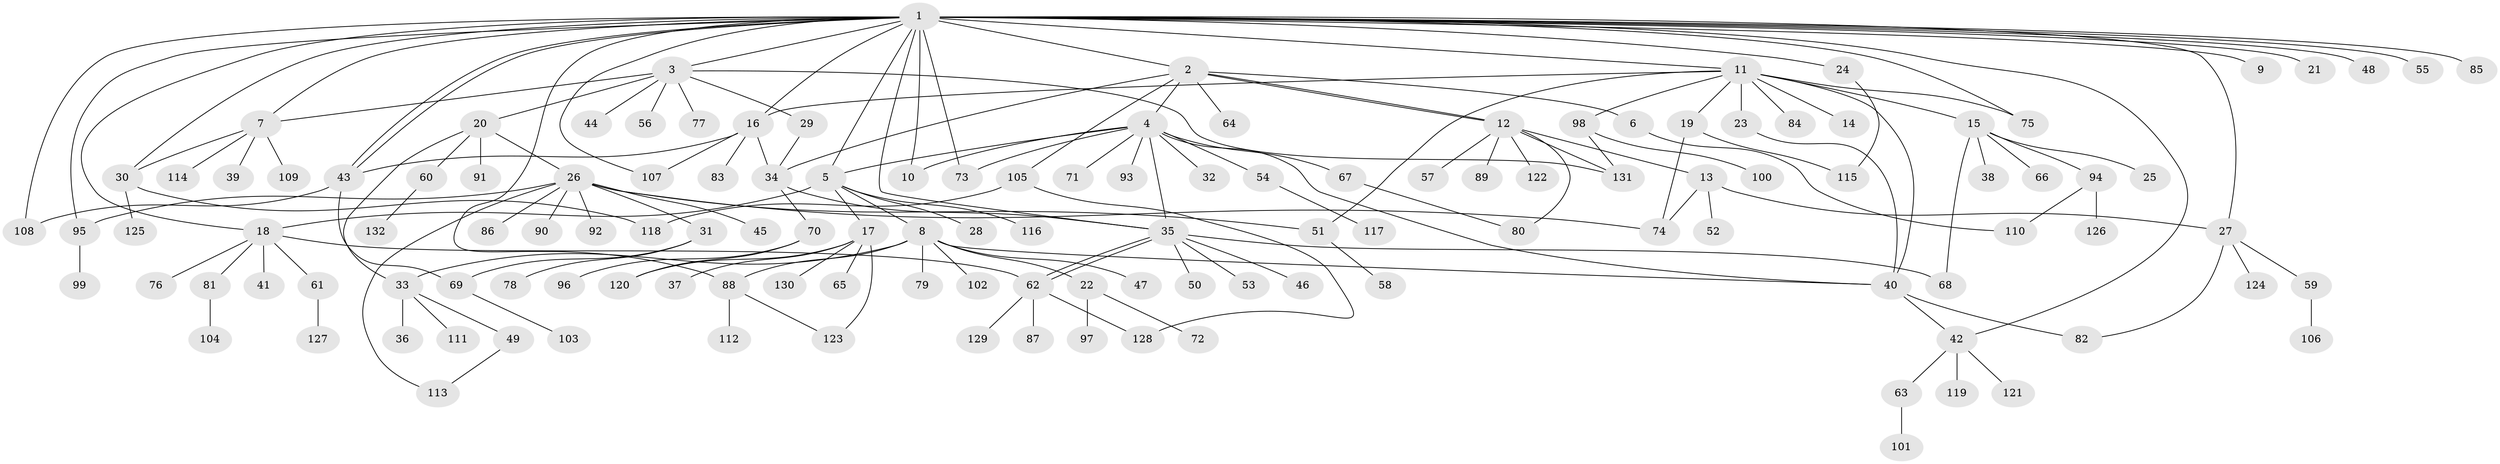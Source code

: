 // Generated by graph-tools (version 1.1) at 2025/49/03/09/25 03:49:52]
// undirected, 132 vertices, 174 edges
graph export_dot {
graph [start="1"]
  node [color=gray90,style=filled];
  1;
  2;
  3;
  4;
  5;
  6;
  7;
  8;
  9;
  10;
  11;
  12;
  13;
  14;
  15;
  16;
  17;
  18;
  19;
  20;
  21;
  22;
  23;
  24;
  25;
  26;
  27;
  28;
  29;
  30;
  31;
  32;
  33;
  34;
  35;
  36;
  37;
  38;
  39;
  40;
  41;
  42;
  43;
  44;
  45;
  46;
  47;
  48;
  49;
  50;
  51;
  52;
  53;
  54;
  55;
  56;
  57;
  58;
  59;
  60;
  61;
  62;
  63;
  64;
  65;
  66;
  67;
  68;
  69;
  70;
  71;
  72;
  73;
  74;
  75;
  76;
  77;
  78;
  79;
  80;
  81;
  82;
  83;
  84;
  85;
  86;
  87;
  88;
  89;
  90;
  91;
  92;
  93;
  94;
  95;
  96;
  97;
  98;
  99;
  100;
  101;
  102;
  103;
  104;
  105;
  106;
  107;
  108;
  109;
  110;
  111;
  112;
  113;
  114;
  115;
  116;
  117;
  118;
  119;
  120;
  121;
  122;
  123;
  124;
  125;
  126;
  127;
  128;
  129;
  130;
  131;
  132;
  1 -- 2;
  1 -- 3;
  1 -- 5;
  1 -- 7;
  1 -- 9;
  1 -- 10;
  1 -- 11;
  1 -- 16;
  1 -- 18;
  1 -- 21;
  1 -- 24;
  1 -- 27;
  1 -- 30;
  1 -- 35;
  1 -- 42;
  1 -- 43;
  1 -- 43;
  1 -- 48;
  1 -- 55;
  1 -- 73;
  1 -- 75;
  1 -- 85;
  1 -- 88;
  1 -- 95;
  1 -- 107;
  1 -- 108;
  2 -- 4;
  2 -- 6;
  2 -- 12;
  2 -- 12;
  2 -- 34;
  2 -- 64;
  2 -- 105;
  3 -- 7;
  3 -- 20;
  3 -- 29;
  3 -- 44;
  3 -- 56;
  3 -- 77;
  3 -- 131;
  4 -- 5;
  4 -- 10;
  4 -- 32;
  4 -- 35;
  4 -- 40;
  4 -- 54;
  4 -- 67;
  4 -- 71;
  4 -- 73;
  4 -- 93;
  5 -- 8;
  5 -- 17;
  5 -- 18;
  5 -- 28;
  5 -- 116;
  6 -- 110;
  7 -- 30;
  7 -- 39;
  7 -- 109;
  7 -- 114;
  8 -- 22;
  8 -- 33;
  8 -- 40;
  8 -- 47;
  8 -- 79;
  8 -- 88;
  8 -- 102;
  11 -- 14;
  11 -- 15;
  11 -- 16;
  11 -- 19;
  11 -- 23;
  11 -- 40;
  11 -- 51;
  11 -- 75;
  11 -- 84;
  11 -- 98;
  12 -- 13;
  12 -- 57;
  12 -- 80;
  12 -- 89;
  12 -- 122;
  12 -- 131;
  13 -- 27;
  13 -- 52;
  13 -- 74;
  15 -- 25;
  15 -- 38;
  15 -- 66;
  15 -- 68;
  15 -- 94;
  16 -- 34;
  16 -- 43;
  16 -- 83;
  16 -- 107;
  17 -- 37;
  17 -- 65;
  17 -- 120;
  17 -- 123;
  17 -- 130;
  18 -- 41;
  18 -- 61;
  18 -- 62;
  18 -- 76;
  18 -- 81;
  19 -- 74;
  19 -- 115;
  20 -- 26;
  20 -- 33;
  20 -- 60;
  20 -- 91;
  22 -- 72;
  22 -- 97;
  23 -- 40;
  24 -- 115;
  26 -- 31;
  26 -- 45;
  26 -- 51;
  26 -- 74;
  26 -- 86;
  26 -- 90;
  26 -- 92;
  26 -- 95;
  26 -- 113;
  27 -- 59;
  27 -- 82;
  27 -- 124;
  29 -- 34;
  30 -- 118;
  30 -- 125;
  31 -- 69;
  31 -- 78;
  33 -- 36;
  33 -- 49;
  33 -- 111;
  34 -- 35;
  34 -- 70;
  35 -- 46;
  35 -- 50;
  35 -- 53;
  35 -- 62;
  35 -- 62;
  35 -- 68;
  40 -- 42;
  40 -- 82;
  42 -- 63;
  42 -- 119;
  42 -- 121;
  43 -- 69;
  43 -- 108;
  49 -- 113;
  51 -- 58;
  54 -- 117;
  59 -- 106;
  60 -- 132;
  61 -- 127;
  62 -- 87;
  62 -- 128;
  62 -- 129;
  63 -- 101;
  67 -- 80;
  69 -- 103;
  70 -- 96;
  70 -- 120;
  81 -- 104;
  88 -- 112;
  88 -- 123;
  94 -- 110;
  94 -- 126;
  95 -- 99;
  98 -- 100;
  98 -- 131;
  105 -- 118;
  105 -- 128;
}
